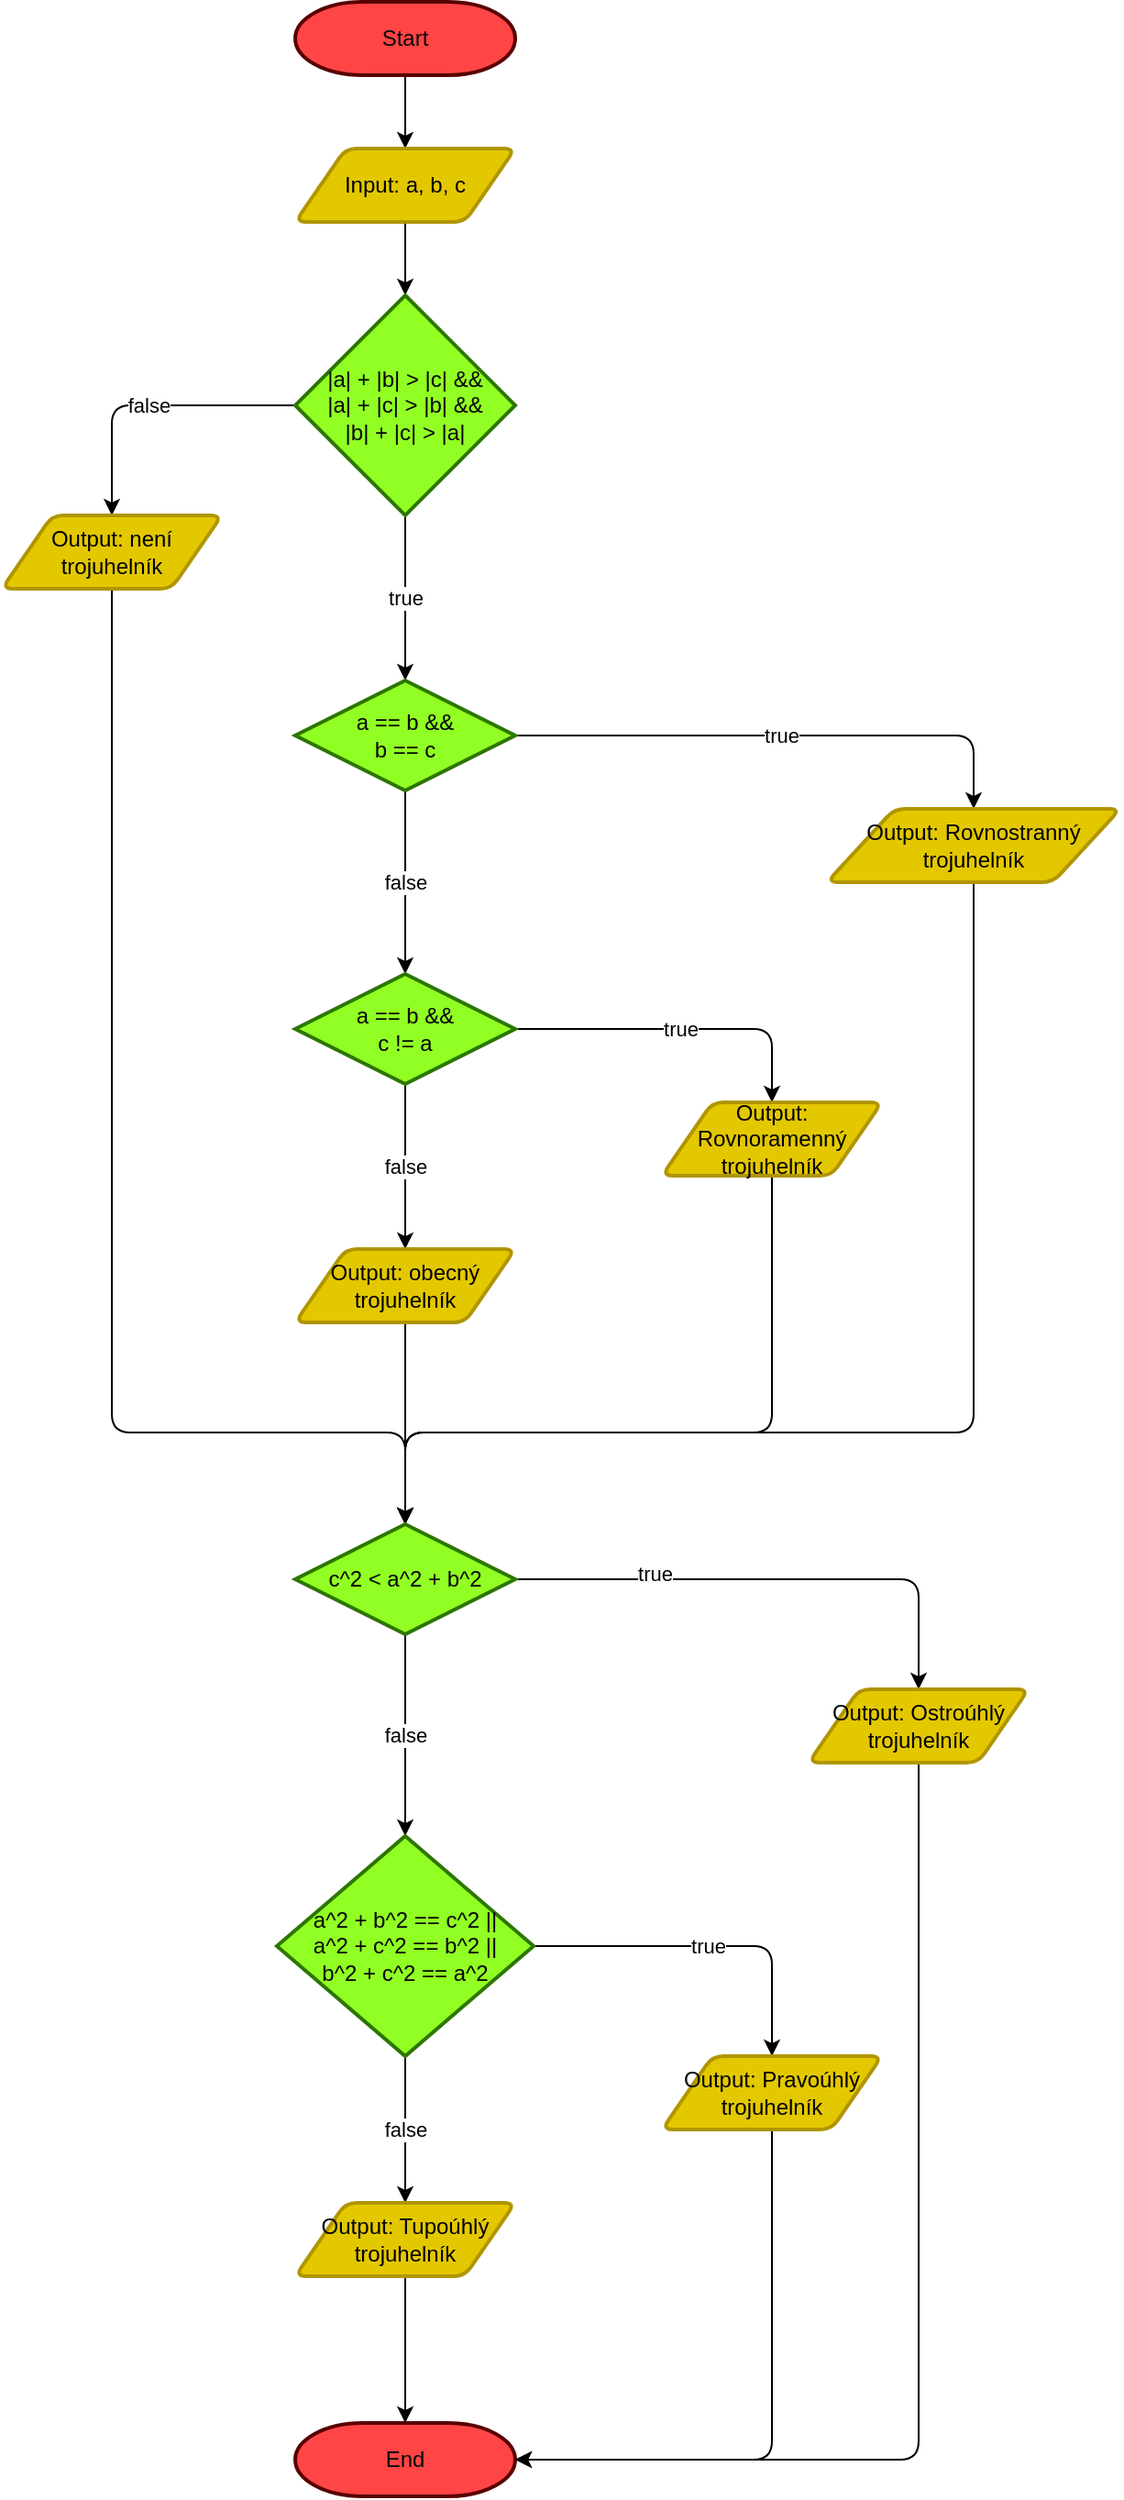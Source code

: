 <mxfile version="13.8.2" type="google"><diagram id="AyBY8-9ye7a_FyU9ifTd" name="Page-1"><mxGraphModel dx="2062" dy="1122" grid="1" gridSize="10" guides="1" tooltips="1" connect="1" arrows="1" fold="1" page="1" pageScale="1" pageWidth="827" pageHeight="1169" math="0" shadow="0"><root><mxCell id="0"/><mxCell id="1" parent="0"/><mxCell id="IpC1GjlXH0GP7-0iiTtW-6" style="edgeStyle=orthogonalEdgeStyle;rounded=1;orthogonalLoop=1;jettySize=auto;html=1;strokeColor=none;" edge="1" parent="1" source="IpC1GjlXH0GP7-0iiTtW-1" target="IpC1GjlXH0GP7-0iiTtW-5"><mxGeometry relative="1" as="geometry"/></mxCell><mxCell id="IpC1GjlXH0GP7-0iiTtW-7" style="edgeStyle=orthogonalEdgeStyle;rounded=1;orthogonalLoop=1;jettySize=auto;html=1;" edge="1" parent="1" source="IpC1GjlXH0GP7-0iiTtW-1" target="IpC1GjlXH0GP7-0iiTtW-5"><mxGeometry relative="1" as="geometry"/></mxCell><mxCell id="IpC1GjlXH0GP7-0iiTtW-1" value="Start" style="strokeWidth=2;html=1;shape=mxgraph.flowchart.terminator;whiteSpace=wrap;fillColor=#FF4545;strokeColor=#590000;fontColor=#0A0A0A;" vertex="1" parent="1"><mxGeometry x="320" y="200" width="120" height="40" as="geometry"/></mxCell><mxCell id="IpC1GjlXH0GP7-0iiTtW-10" style="edgeStyle=orthogonalEdgeStyle;rounded=1;orthogonalLoop=1;jettySize=auto;html=1;" edge="1" parent="1" source="IpC1GjlXH0GP7-0iiTtW-5" target="IpC1GjlXH0GP7-0iiTtW-8"><mxGeometry relative="1" as="geometry"/></mxCell><mxCell id="IpC1GjlXH0GP7-0iiTtW-5" value="Input: a, b, c" style="shape=parallelogram;html=1;strokeWidth=2;perimeter=parallelogramPerimeter;whiteSpace=wrap;rounded=1;arcSize=12;size=0.23;fillColor=#e3c800;fontColor=#000000;strokeColor=#B09500;" vertex="1" parent="1"><mxGeometry x="320" y="280" width="120" height="40" as="geometry"/></mxCell><mxCell id="IpC1GjlXH0GP7-0iiTtW-12" value="false" style="edgeStyle=orthogonalEdgeStyle;rounded=1;orthogonalLoop=1;jettySize=auto;html=1;" edge="1" parent="1" source="IpC1GjlXH0GP7-0iiTtW-8" target="IpC1GjlXH0GP7-0iiTtW-11"><mxGeometry relative="1" as="geometry"><Array as="points"><mxPoint x="220" y="420"/></Array></mxGeometry></mxCell><mxCell id="IpC1GjlXH0GP7-0iiTtW-13" value="true" style="edgeStyle=orthogonalEdgeStyle;rounded=1;orthogonalLoop=1;jettySize=auto;html=1;" edge="1" parent="1" source="IpC1GjlXH0GP7-0iiTtW-8" target="IpC1GjlXH0GP7-0iiTtW-14"><mxGeometry relative="1" as="geometry"><mxPoint x="380" y="565" as="targetPoint"/></mxGeometry></mxCell><mxCell id="IpC1GjlXH0GP7-0iiTtW-8" value="|a| + |b| &amp;gt; |c| &amp;amp;&amp;amp;&lt;br&gt;|a| + |c| &amp;gt; |b| &amp;amp;&amp;amp;&lt;br&gt;|b| + |c| &amp;gt; |a|" style="strokeWidth=2;html=1;shape=mxgraph.flowchart.decision;whiteSpace=wrap;fillColor=#91FF23;strokeColor=#2D7600;fontColor=#050505;labelBackgroundColor=none;labelBorderColor=none;" vertex="1" parent="1"><mxGeometry x="320" y="360" width="120" height="120" as="geometry"/></mxCell><mxCell id="IpC1GjlXH0GP7-0iiTtW-32" style="edgeStyle=orthogonalEdgeStyle;rounded=1;orthogonalLoop=1;jettySize=auto;html=1;" edge="1" parent="1" source="IpC1GjlXH0GP7-0iiTtW-11" target="IpC1GjlXH0GP7-0iiTtW-26"><mxGeometry relative="1" as="geometry"><Array as="points"><mxPoint x="220" y="980"/><mxPoint x="380" y="980"/></Array></mxGeometry></mxCell><mxCell id="IpC1GjlXH0GP7-0iiTtW-11" value="Output: není trojuhelník" style="shape=parallelogram;html=1;strokeWidth=2;perimeter=parallelogramPerimeter;whiteSpace=wrap;rounded=1;arcSize=12;size=0.23;fillColor=#e3c800;fontColor=#000000;strokeColor=#B09500;" vertex="1" parent="1"><mxGeometry x="160" y="480" width="120" height="40" as="geometry"/></mxCell><mxCell id="IpC1GjlXH0GP7-0iiTtW-16" value="true" style="edgeStyle=orthogonalEdgeStyle;rounded=1;orthogonalLoop=1;jettySize=auto;html=1;" edge="1" parent="1" source="IpC1GjlXH0GP7-0iiTtW-14" target="IpC1GjlXH0GP7-0iiTtW-15"><mxGeometry relative="1" as="geometry"/></mxCell><mxCell id="IpC1GjlXH0GP7-0iiTtW-18" value="false" style="edgeStyle=orthogonalEdgeStyle;rounded=1;orthogonalLoop=1;jettySize=auto;html=1;" edge="1" parent="1" source="IpC1GjlXH0GP7-0iiTtW-14" target="IpC1GjlXH0GP7-0iiTtW-17"><mxGeometry relative="1" as="geometry"/></mxCell><mxCell id="IpC1GjlXH0GP7-0iiTtW-14" value="a == b &amp;amp;&amp;amp;&lt;br&gt;b == c" style="strokeWidth=2;html=1;shape=mxgraph.flowchart.decision;whiteSpace=wrap;fillColor=#91FF23;strokeColor=#2D7600;fontColor=#050505;labelBackgroundColor=none;labelBorderColor=none;" vertex="1" parent="1"><mxGeometry x="320" y="570" width="120" height="60" as="geometry"/></mxCell><mxCell id="IpC1GjlXH0GP7-0iiTtW-31" style="edgeStyle=orthogonalEdgeStyle;rounded=1;orthogonalLoop=1;jettySize=auto;html=1;" edge="1" parent="1" source="IpC1GjlXH0GP7-0iiTtW-15" target="IpC1GjlXH0GP7-0iiTtW-26"><mxGeometry relative="1" as="geometry"><Array as="points"><mxPoint x="690" y="980"/><mxPoint x="380" y="980"/></Array></mxGeometry></mxCell><mxCell id="IpC1GjlXH0GP7-0iiTtW-15" value="Output: Rovnostranný trojuhelník" style="shape=parallelogram;html=1;strokeWidth=2;perimeter=parallelogramPerimeter;whiteSpace=wrap;rounded=1;arcSize=12;size=0.23;fillColor=#e3c800;fontColor=#000000;strokeColor=#B09500;" vertex="1" parent="1"><mxGeometry x="610" y="640" width="160" height="40" as="geometry"/></mxCell><mxCell id="IpC1GjlXH0GP7-0iiTtW-20" value="true" style="edgeStyle=orthogonalEdgeStyle;rounded=1;orthogonalLoop=1;jettySize=auto;html=1;" edge="1" parent="1" source="IpC1GjlXH0GP7-0iiTtW-17" target="IpC1GjlXH0GP7-0iiTtW-19"><mxGeometry relative="1" as="geometry"/></mxCell><mxCell id="IpC1GjlXH0GP7-0iiTtW-23" value="false" style="edgeStyle=orthogonalEdgeStyle;rounded=1;orthogonalLoop=1;jettySize=auto;html=1;" edge="1" parent="1" source="IpC1GjlXH0GP7-0iiTtW-17" target="IpC1GjlXH0GP7-0iiTtW-22"><mxGeometry relative="1" as="geometry"/></mxCell><mxCell id="IpC1GjlXH0GP7-0iiTtW-17" value="a == b &amp;amp;&amp;amp;&lt;br&gt;c != a" style="strokeWidth=2;html=1;shape=mxgraph.flowchart.decision;whiteSpace=wrap;fillColor=#91FF23;strokeColor=#2D7600;fontColor=#050505;labelBackgroundColor=none;labelBorderColor=none;" vertex="1" parent="1"><mxGeometry x="320" y="730" width="120" height="60" as="geometry"/></mxCell><mxCell id="IpC1GjlXH0GP7-0iiTtW-30" style="edgeStyle=orthogonalEdgeStyle;rounded=1;orthogonalLoop=1;jettySize=auto;html=1;" edge="1" parent="1" source="IpC1GjlXH0GP7-0iiTtW-19" target="IpC1GjlXH0GP7-0iiTtW-26"><mxGeometry relative="1" as="geometry"><Array as="points"><mxPoint x="580" y="980"/><mxPoint x="380" y="980"/></Array></mxGeometry></mxCell><mxCell id="IpC1GjlXH0GP7-0iiTtW-19" value="Output: Rovnoramenný trojuhelník" style="shape=parallelogram;html=1;strokeWidth=2;perimeter=parallelogramPerimeter;whiteSpace=wrap;rounded=1;arcSize=12;size=0.23;fillColor=#e3c800;fontColor=#000000;strokeColor=#B09500;" vertex="1" parent="1"><mxGeometry x="520" y="800" width="120" height="40" as="geometry"/></mxCell><mxCell id="IpC1GjlXH0GP7-0iiTtW-27" style="edgeStyle=orthogonalEdgeStyle;rounded=1;orthogonalLoop=1;jettySize=auto;html=1;" edge="1" parent="1" source="IpC1GjlXH0GP7-0iiTtW-22" target="IpC1GjlXH0GP7-0iiTtW-26"><mxGeometry relative="1" as="geometry"/></mxCell><mxCell id="IpC1GjlXH0GP7-0iiTtW-22" value="Output: obecný trojuhelník" style="shape=parallelogram;html=1;strokeWidth=2;perimeter=parallelogramPerimeter;whiteSpace=wrap;rounded=1;arcSize=12;size=0.23;fillColor=#e3c800;fontColor=#000000;strokeColor=#B09500;" vertex="1" parent="1"><mxGeometry x="320" y="880" width="120" height="40" as="geometry"/></mxCell><mxCell id="IpC1GjlXH0GP7-0iiTtW-24" value="End" style="strokeWidth=2;html=1;shape=mxgraph.flowchart.terminator;whiteSpace=wrap;fillColor=#FF4545;strokeColor=#590000;fontColor=#0A0A0A;" vertex="1" parent="1"><mxGeometry x="320" y="1520" width="120" height="40" as="geometry"/></mxCell><mxCell id="IpC1GjlXH0GP7-0iiTtW-29" style="edgeStyle=orthogonalEdgeStyle;rounded=1;orthogonalLoop=1;jettySize=auto;html=1;" edge="1" parent="1" source="IpC1GjlXH0GP7-0iiTtW-26" target="IpC1GjlXH0GP7-0iiTtW-28"><mxGeometry relative="1" as="geometry"/></mxCell><mxCell id="IpC1GjlXH0GP7-0iiTtW-38" value="true" style="edgeLabel;html=1;align=center;verticalAlign=middle;resizable=0;points=[];" vertex="1" connectable="0" parent="IpC1GjlXH0GP7-0iiTtW-29"><mxGeometry x="-0.46" y="3" relative="1" as="geometry"><mxPoint as="offset"/></mxGeometry></mxCell><mxCell id="IpC1GjlXH0GP7-0iiTtW-34" value="false" style="edgeStyle=orthogonalEdgeStyle;rounded=1;orthogonalLoop=1;jettySize=auto;html=1;" edge="1" parent="1" source="IpC1GjlXH0GP7-0iiTtW-26" target="IpC1GjlXH0GP7-0iiTtW-33"><mxGeometry relative="1" as="geometry"/></mxCell><mxCell id="IpC1GjlXH0GP7-0iiTtW-26" value="c^2 &amp;lt; a^2 + b^2" style="strokeWidth=2;html=1;shape=mxgraph.flowchart.decision;whiteSpace=wrap;fillColor=#91FF23;strokeColor=#2D7600;fontColor=#050505;labelBackgroundColor=none;labelBorderColor=none;" vertex="1" parent="1"><mxGeometry x="320" y="1030" width="120" height="60" as="geometry"/></mxCell><mxCell id="IpC1GjlXH0GP7-0iiTtW-43" style="edgeStyle=orthogonalEdgeStyle;rounded=1;orthogonalLoop=1;jettySize=auto;html=1;" edge="1" parent="1" source="IpC1GjlXH0GP7-0iiTtW-28" target="IpC1GjlXH0GP7-0iiTtW-24"><mxGeometry relative="1" as="geometry"><Array as="points"><mxPoint x="660" y="1540"/></Array></mxGeometry></mxCell><mxCell id="IpC1GjlXH0GP7-0iiTtW-28" value="Output: Ostroúhlý trojuhelník" style="shape=parallelogram;html=1;strokeWidth=2;perimeter=parallelogramPerimeter;whiteSpace=wrap;rounded=1;arcSize=12;size=0.23;fillColor=#e3c800;fontColor=#000000;strokeColor=#B09500;" vertex="1" parent="1"><mxGeometry x="600" y="1120" width="120" height="40" as="geometry"/></mxCell><mxCell id="IpC1GjlXH0GP7-0iiTtW-37" value="true" style="edgeStyle=orthogonalEdgeStyle;rounded=1;orthogonalLoop=1;jettySize=auto;html=1;" edge="1" parent="1" source="IpC1GjlXH0GP7-0iiTtW-33" target="IpC1GjlXH0GP7-0iiTtW-36"><mxGeometry relative="1" as="geometry"><Array as="points"><mxPoint x="580" y="1260"/></Array></mxGeometry></mxCell><mxCell id="IpC1GjlXH0GP7-0iiTtW-40" value="false" style="edgeStyle=orthogonalEdgeStyle;rounded=1;orthogonalLoop=1;jettySize=auto;html=1;" edge="1" parent="1" source="IpC1GjlXH0GP7-0iiTtW-33" target="IpC1GjlXH0GP7-0iiTtW-39"><mxGeometry relative="1" as="geometry"/></mxCell><mxCell id="IpC1GjlXH0GP7-0iiTtW-33" value="a^2 + b^2 == c^2 ||&lt;br&gt;a^2 + c^2 == b^2 ||&lt;br&gt;b^2 + c^2 == a^2" style="strokeWidth=2;html=1;shape=mxgraph.flowchart.decision;whiteSpace=wrap;fillColor=#91FF23;strokeColor=#2D7600;fontColor=#050505;labelBackgroundColor=none;labelBorderColor=none;" vertex="1" parent="1"><mxGeometry x="310" y="1200" width="140" height="120" as="geometry"/></mxCell><mxCell id="IpC1GjlXH0GP7-0iiTtW-42" style="edgeStyle=orthogonalEdgeStyle;rounded=1;orthogonalLoop=1;jettySize=auto;html=1;" edge="1" parent="1" source="IpC1GjlXH0GP7-0iiTtW-36" target="IpC1GjlXH0GP7-0iiTtW-24"><mxGeometry relative="1" as="geometry"><Array as="points"><mxPoint x="580" y="1540"/></Array></mxGeometry></mxCell><mxCell id="IpC1GjlXH0GP7-0iiTtW-36" value="Output: Pravoúhlý trojuhelník" style="shape=parallelogram;html=1;strokeWidth=2;perimeter=parallelogramPerimeter;whiteSpace=wrap;rounded=1;arcSize=12;size=0.23;fillColor=#e3c800;fontColor=#000000;strokeColor=#B09500;" vertex="1" parent="1"><mxGeometry x="520" y="1320" width="120" height="40" as="geometry"/></mxCell><mxCell id="IpC1GjlXH0GP7-0iiTtW-41" style="edgeStyle=orthogonalEdgeStyle;rounded=1;orthogonalLoop=1;jettySize=auto;html=1;" edge="1" parent="1" source="IpC1GjlXH0GP7-0iiTtW-39" target="IpC1GjlXH0GP7-0iiTtW-24"><mxGeometry relative="1" as="geometry"/></mxCell><mxCell id="IpC1GjlXH0GP7-0iiTtW-39" value="Output: Tupoúhlý trojuhelník" style="shape=parallelogram;html=1;strokeWidth=2;perimeter=parallelogramPerimeter;whiteSpace=wrap;rounded=1;arcSize=12;size=0.23;fillColor=#e3c800;fontColor=#000000;strokeColor=#B09500;" vertex="1" parent="1"><mxGeometry x="320" y="1400" width="120" height="40" as="geometry"/></mxCell></root></mxGraphModel></diagram></mxfile>